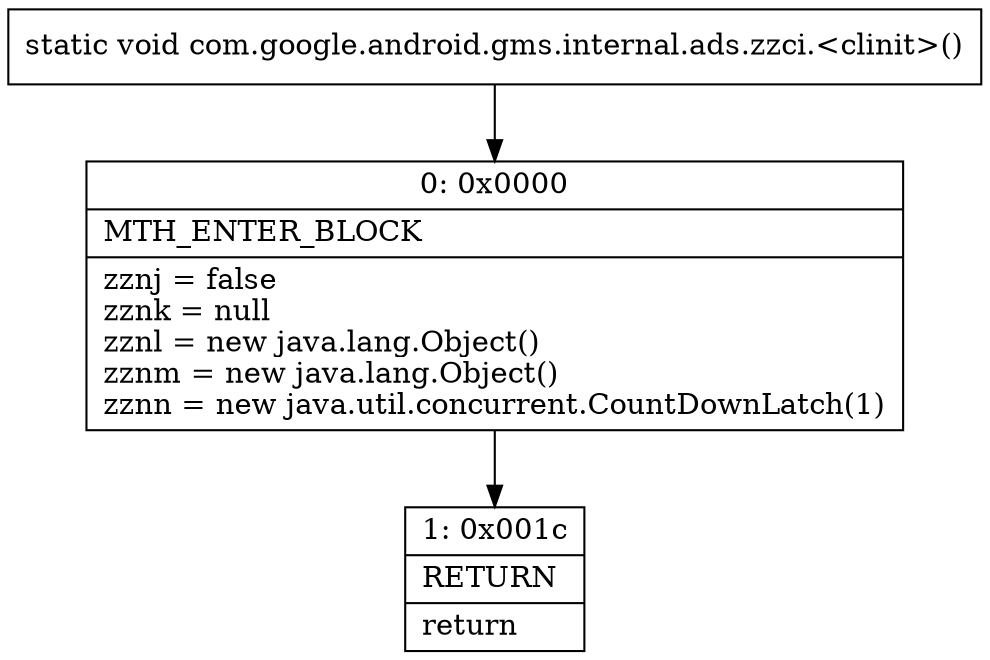 digraph "CFG forcom.google.android.gms.internal.ads.zzci.\<clinit\>()V" {
Node_0 [shape=record,label="{0\:\ 0x0000|MTH_ENTER_BLOCK\l|zznj = false\lzznk = null\lzznl = new java.lang.Object()\lzznm = new java.lang.Object()\lzznn = new java.util.concurrent.CountDownLatch(1)\l}"];
Node_1 [shape=record,label="{1\:\ 0x001c|RETURN\l|return\l}"];
MethodNode[shape=record,label="{static void com.google.android.gms.internal.ads.zzci.\<clinit\>() }"];
MethodNode -> Node_0;
Node_0 -> Node_1;
}

